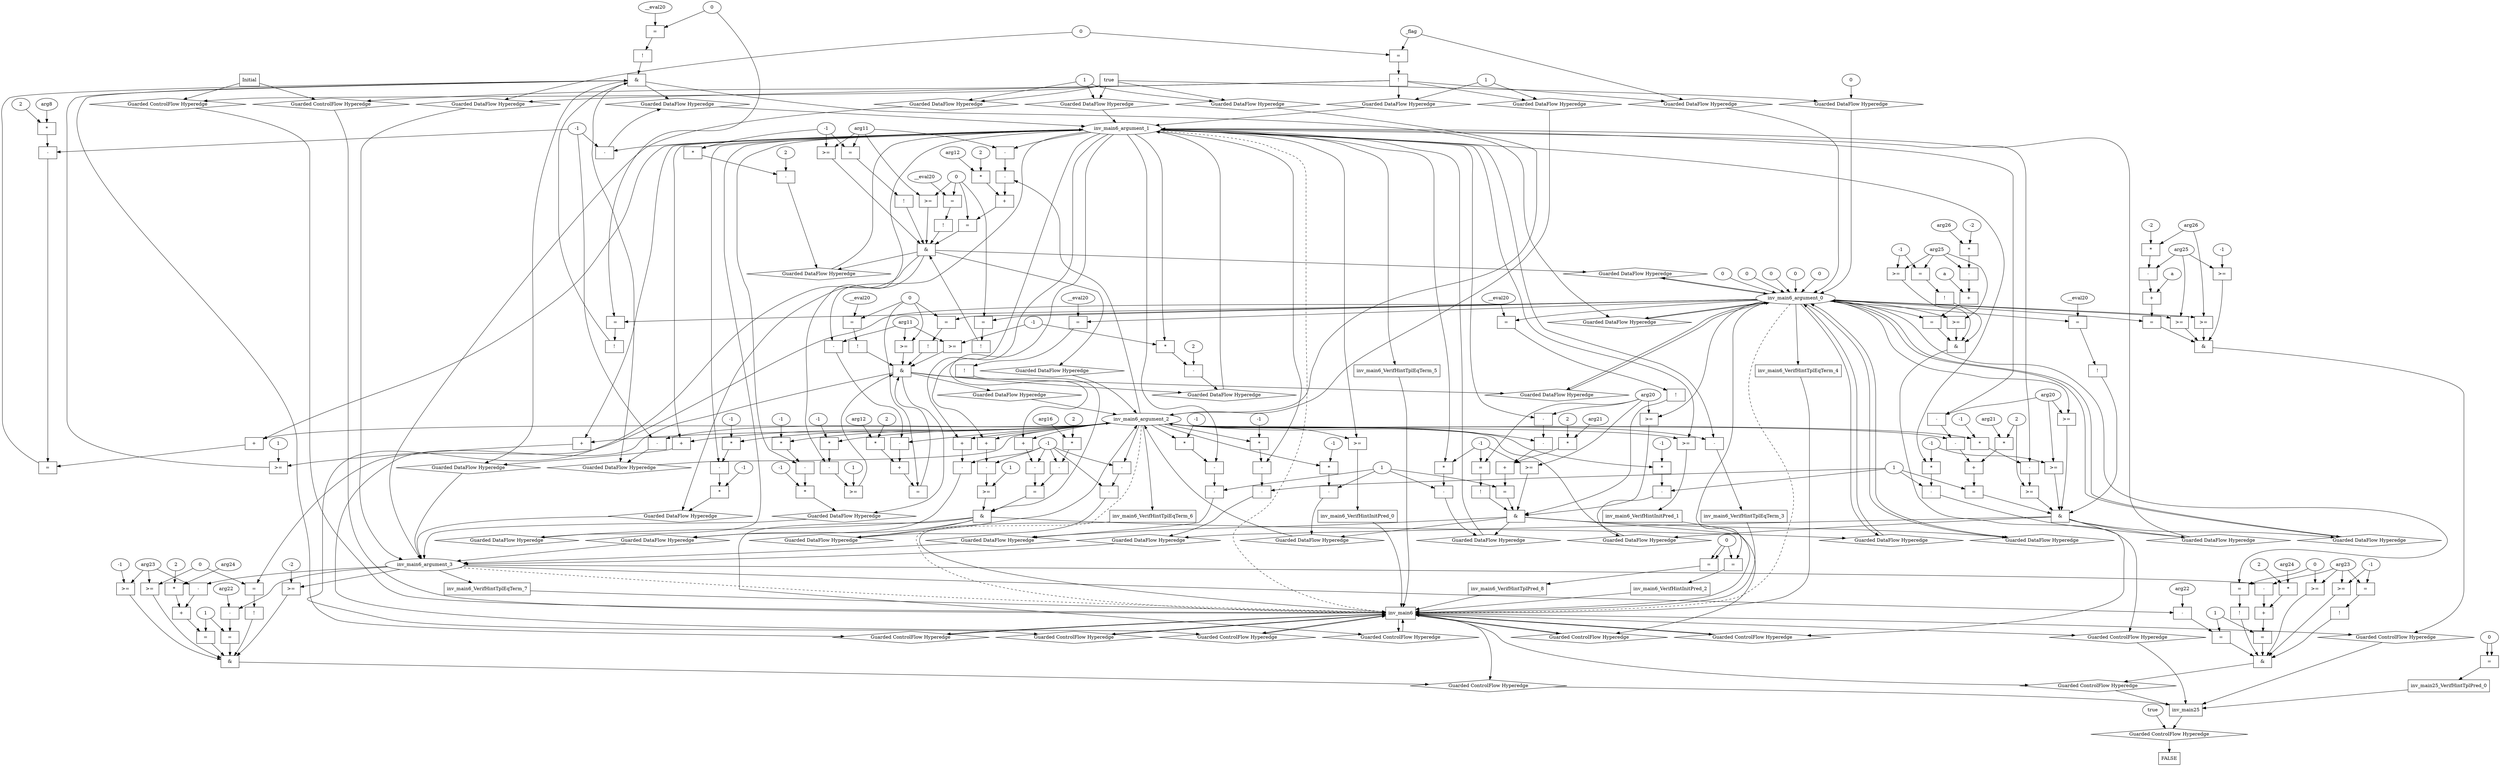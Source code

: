 digraph dag {
inv_main25 [label="inv_main25" shape="rect"];
inv_main6 [label="inv_main6" shape="rect"];
FALSE [label="FALSE" shape="rect"];
Initial [label="Initial" shape="rect"];
ControlFowHyperEdge_0 [label="Guarded ControlFlow Hyperedge" shape="diamond"];
Initial -> ControlFowHyperEdge_0[label=""]
ControlFowHyperEdge_0 -> inv_main6[label=""]
ControlFowHyperEdge_1 [label="Guarded ControlFlow Hyperedge" shape="diamond"];
Initial -> ControlFowHyperEdge_1[label=""]
ControlFowHyperEdge_1 -> inv_main6[label=""]
ControlFowHyperEdge_2 [label="Guarded ControlFlow Hyperedge" shape="diamond"];
inv_main6 -> ControlFowHyperEdge_2[label=""]
ControlFowHyperEdge_2 -> inv_main6[label=""]
ControlFowHyperEdge_3 [label="Guarded ControlFlow Hyperedge" shape="diamond"];
inv_main6 -> ControlFowHyperEdge_3[label=""]
ControlFowHyperEdge_3 -> inv_main6[label=""]
ControlFowHyperEdge_4 [label="Guarded ControlFlow Hyperedge" shape="diamond"];
inv_main6 -> ControlFowHyperEdge_4[label=""]
ControlFowHyperEdge_4 -> inv_main6[label=""]
ControlFowHyperEdge_5 [label="Guarded ControlFlow Hyperedge" shape="diamond"];
inv_main6 -> ControlFowHyperEdge_5[label=""]
ControlFowHyperEdge_5 -> inv_main6[label=""]
ControlFowHyperEdge_6 [label="Guarded ControlFlow Hyperedge" shape="diamond"];
inv_main6 -> ControlFowHyperEdge_6[label=""]
ControlFowHyperEdge_6 -> inv_main6[label=""]
ControlFowHyperEdge_7 [label="Guarded ControlFlow Hyperedge" shape="diamond"];
inv_main6 -> ControlFowHyperEdge_7[label=""]
ControlFowHyperEdge_7 -> inv_main6[label=""]
ControlFowHyperEdge_8 [label="Guarded ControlFlow Hyperedge" shape="diamond"];
inv_main6 -> ControlFowHyperEdge_8[label=""]
ControlFowHyperEdge_8 -> inv_main25[label=""]
ControlFowHyperEdge_9 [label="Guarded ControlFlow Hyperedge" shape="diamond"];
inv_main6 -> ControlFowHyperEdge_9[label=""]
ControlFowHyperEdge_9 -> inv_main25[label=""]
ControlFowHyperEdge_10 [label="Guarded ControlFlow Hyperedge" shape="diamond"];
inv_main6 -> ControlFowHyperEdge_10[label=""]
ControlFowHyperEdge_10 -> inv_main25[label=""]
ControlFowHyperEdge_11 [label="Guarded ControlFlow Hyperedge" shape="diamond"];
inv_main6 -> ControlFowHyperEdge_11[label=""]
ControlFowHyperEdge_11 -> inv_main25[label=""]
ControlFowHyperEdge_12 [label="Guarded ControlFlow Hyperedge" shape="diamond"];
inv_main25 -> ControlFowHyperEdge_12[label=""]
ControlFowHyperEdge_12 -> FALSE[label=""]
inv_main6_argument_0 [label="inv_main6_argument_0" shape="oval"];
inv_main6_argument_0 -> inv_main6[label="" style="dashed"]
inv_main6_argument_1 [label="inv_main6_argument_1" shape="oval"];
inv_main6_argument_1 -> inv_main6[label="" style="dashed"]
inv_main6_argument_2 [label="inv_main6_argument_2" shape="oval"];
inv_main6_argument_2 -> inv_main6[label="" style="dashed"]
inv_main6_argument_3 [label="inv_main6_argument_3" shape="oval"];
inv_main6_argument_3 -> inv_main6[label="" style="dashed"]

xxxinv_main6___Initial_0xxxguard_0_node_0 [label="!" shape="rect"];
xxxinv_main6___Initial_0xxxguard_0_node_1 [label="=" shape="rect"];
xxxinv_main6___Initial_0xxxguard_0_node_1->xxxinv_main6___Initial_0xxxguard_0_node_0
xxxinv_main6___Initial_0xxxdataFlow_0_node_0->xxxinv_main6___Initial_0xxxguard_0_node_1
xxxinv_main6___Initial_0xxxdataFlow3_node_0->xxxinv_main6___Initial_0xxxguard_0_node_1

xxxinv_main6___Initial_0xxxguard_0_node_0->ControlFowHyperEdge_0 [label=""];
xxxinv_main6___Initial_0xxxdataFlow_0_node_0 [label="_flag"];

xxxinv_main6___Initial_0xxxdataFlow_0_node_0->DataFowHyperEdge_0_inv_main6_argument_0 [label=""];
xxxinv_main6___Initial_0xxxdataFlow1_node_0 [label="1"];

xxxinv_main6___Initial_0xxxdataFlow1_node_0->DataFowHyperEdge_0_inv_main6_argument_1 [label=""];

xxxinv_main6___Initial_0xxxdataFlow1_node_0->DataFowHyperEdge_0_inv_main6_argument_2 [label=""];
xxxinv_main6___Initial_0xxxdataFlow3_node_0 [label="0"];

xxxinv_main6___Initial_0xxxdataFlow3_node_0->DataFowHyperEdge_0_inv_main6_argument_3 [label=""];
true_1 [label="true" shape="rect"];
true_1->ControlFowHyperEdge_1 [label=""];
xxxinv_main6___Initial_1xxxdataFlow_0_node_0 [label="0"];

xxxinv_main6___Initial_1xxxdataFlow_0_node_0->DataFowHyperEdge_1_inv_main6_argument_0 [label=""];
xxxinv_main6___Initial_1xxxdataFlow1_node_0 [label="1"];

xxxinv_main6___Initial_1xxxdataFlow1_node_0->DataFowHyperEdge_1_inv_main6_argument_1 [label=""];

xxxinv_main6___Initial_1xxxdataFlow1_node_0->DataFowHyperEdge_1_inv_main6_argument_2 [label=""];

xxxinv_main6___Initial_1xxxdataFlow1_node_0->DataFowHyperEdge_1_inv_main6_argument_3 [label=""];
xxxinv_main6___inv_main6_2xxx_and [label="&" shape="rect"];
xxxinv_main6___inv_main6_2xxxguard_0_node_0 [label=">=" shape="rect"];
xxxinv_main6___inv_main6_2xxxguard_0_node_1 [label="+" shape="rect"];
xxxinv_main6___inv_main6_2xxxguard_0_node_4 [label="1"];
xxxinv_main6___inv_main6_2xxxguard_0_node_1->xxxinv_main6___inv_main6_2xxxguard_0_node_0
xxxinv_main6___inv_main6_2xxxguard_0_node_4->xxxinv_main6___inv_main6_2xxxguard_0_node_0
inv_main6_argument_1->xxxinv_main6___inv_main6_2xxxguard_0_node_1
inv_main6_argument_2->xxxinv_main6___inv_main6_2xxxguard_0_node_1

xxxinv_main6___inv_main6_2xxxguard_0_node_0->xxxinv_main6___inv_main6_2xxx_and [label=""];
xxxinv_main6___inv_main6_2xxxguard1_node_0 [label="=" shape="rect"];
xxxinv_main6___inv_main6_2xxxguard1_node_1 [label="+" shape="rect"];
xxxinv_main6___inv_main6_2xxxguard1_node_4 [label="-" shape="rect"];
xxxinv_main6___inv_main6_2xxxguard1_node_5 [label="*" shape="rect"];
xxxinv_main6___inv_main6_2xxxguard1_node_6 [label="2"];
xxxinv_main6___inv_main6_2xxxguard1_node_7 [label="arg8"];
xxxinv_main6___inv_main6_2xxxguard1_node_1->xxxinv_main6___inv_main6_2xxxguard1_node_0
xxxinv_main6___inv_main6_2xxxguard1_node_4->xxxinv_main6___inv_main6_2xxxguard1_node_0
inv_main6_argument_1->xxxinv_main6___inv_main6_2xxxguard1_node_1
inv_main6_argument_2->xxxinv_main6___inv_main6_2xxxguard1_node_1
xxxinv_main6___inv_main6_2xxxguard1_node_5->xxxinv_main6___inv_main6_2xxxguard1_node_4
xxxinv_main6___inv_main6_2xxxdataFlow_0_node_2->xxxinv_main6___inv_main6_2xxxguard1_node_4
xxxinv_main6___inv_main6_2xxxguard1_node_6->xxxinv_main6___inv_main6_2xxxguard1_node_5
xxxinv_main6___inv_main6_2xxxguard1_node_7->xxxinv_main6___inv_main6_2xxxguard1_node_5

xxxinv_main6___inv_main6_2xxxguard1_node_0->xxxinv_main6___inv_main6_2xxx_and [label=""];
xxxinv_main6___inv_main6_2xxxguard2_node_0 [label="!" shape="rect"];
xxxinv_main6___inv_main6_2xxxguard2_node_1 [label="=" shape="rect"];
xxxinv_main6___inv_main6_2xxxguard2_node_3 [label="0"];
xxxinv_main6___inv_main6_2xxxguard2_node_1->xxxinv_main6___inv_main6_2xxxguard2_node_0
inv_main6_argument_0->xxxinv_main6___inv_main6_2xxxguard2_node_1
xxxinv_main6___inv_main6_2xxxguard2_node_3->xxxinv_main6___inv_main6_2xxxguard2_node_1

xxxinv_main6___inv_main6_2xxxguard2_node_0->xxxinv_main6___inv_main6_2xxx_and [label=""];
xxxinv_main6___inv_main6_2xxxguard3_node_0 [label="!" shape="rect"];
xxxinv_main6___inv_main6_2xxxguard3_node_1 [label="=" shape="rect"];
xxxinv_main6___inv_main6_2xxxguard3_node_2 [label="__eval20"];
xxxinv_main6___inv_main6_2xxxguard3_node_1->xxxinv_main6___inv_main6_2xxxguard3_node_0
xxxinv_main6___inv_main6_2xxxguard3_node_2->xxxinv_main6___inv_main6_2xxxguard3_node_1
xxxinv_main6___inv_main6_2xxxguard2_node_3->xxxinv_main6___inv_main6_2xxxguard3_node_1

xxxinv_main6___inv_main6_2xxxguard3_node_0->xxxinv_main6___inv_main6_2xxx_and [label=""];
xxxinv_main6___inv_main6_2xxx_and->ControlFowHyperEdge_2 [label=""];
xxxinv_main6___inv_main6_2xxxdataFlow_0_node_0 [label="-" shape="rect"];
xxxinv_main6___inv_main6_2xxxdataFlow_0_node_2 [label="-1"];
inv_main6_argument_1->xxxinv_main6___inv_main6_2xxxdataFlow_0_node_0
xxxinv_main6___inv_main6_2xxxdataFlow_0_node_2->xxxinv_main6___inv_main6_2xxxdataFlow_0_node_0

xxxinv_main6___inv_main6_2xxxdataFlow_0_node_0->DataFowHyperEdge_2_inv_main6_argument_1 [label=""];
xxxinv_main6___inv_main6_2xxxdataFlow1_node_0 [label="-" shape="rect"];
inv_main6_argument_2->xxxinv_main6___inv_main6_2xxxdataFlow1_node_0
xxxinv_main6___inv_main6_2xxxdataFlow_0_node_2->xxxinv_main6___inv_main6_2xxxdataFlow1_node_0

xxxinv_main6___inv_main6_2xxxdataFlow1_node_0->DataFowHyperEdge_2_inv_main6_argument_2 [label=""];
xxxinv_main6___inv_main6_2xxxdataFlow2_node_0 [label="+" shape="rect"];
inv_main6_argument_1->xxxinv_main6___inv_main6_2xxxdataFlow2_node_0
inv_main6_argument_2->xxxinv_main6___inv_main6_2xxxdataFlow2_node_0

xxxinv_main6___inv_main6_2xxxdataFlow2_node_0->DataFowHyperEdge_2_inv_main6_argument_3 [label=""];
xxxinv_main6___inv_main6_3xxx_and [label="&" shape="rect"];
xxxinv_main6___inv_main6_3xxxguard2_node_0 [label="!" shape="rect"];
xxxinv_main6___inv_main6_3xxxguard2_node_1 [label="=" shape="rect"];
xxxinv_main6___inv_main6_3xxxguard2_node_1->xxxinv_main6___inv_main6_3xxxguard2_node_0
xxxinv_main6___inv_main6_3xxxguard_0_node_2->xxxinv_main6___inv_main6_3xxxguard2_node_1
xxxinv_main6___inv_main6_3xxxdataFlow_0_node_3->xxxinv_main6___inv_main6_3xxxguard2_node_1

xxxinv_main6___inv_main6_3xxxguard2_node_0->xxxinv_main6___inv_main6_3xxx_and [label=""];
xxxinv_main6___inv_main6_3xxxguard4_node_0 [label="!" shape="rect"];
xxxinv_main6___inv_main6_3xxxguard4_node_1 [label="=" shape="rect"];
xxxinv_main6___inv_main6_3xxxguard4_node_2 [label="__eval20"];
xxxinv_main6___inv_main6_3xxxguard4_node_1->xxxinv_main6___inv_main6_3xxxguard4_node_0
xxxinv_main6___inv_main6_3xxxguard4_node_2->xxxinv_main6___inv_main6_3xxxguard4_node_1
xxxinv_main6___inv_main6_3xxxguard_0_node_1->xxxinv_main6___inv_main6_3xxxguard4_node_1

xxxinv_main6___inv_main6_3xxxguard4_node_0->xxxinv_main6___inv_main6_3xxx_and [label=""];
xxxinv_main6___inv_main6_3xxxguard3_node_0 [label="=" shape="rect"];
xxxinv_main6___inv_main6_3xxxguard3_node_1 [label="+" shape="rect"];
xxxinv_main6___inv_main6_3xxxguard3_node_2 [label="*" shape="rect"];
xxxinv_main6___inv_main6_3xxxguard3_node_3 [label="2"];
xxxinv_main6___inv_main6_3xxxguard3_node_4 [label="arg12"];
xxxinv_main6___inv_main6_3xxxguard3_node_5 [label="-" shape="rect"];
xxxinv_main6___inv_main6_3xxxguard3_node_6 [label="-" shape="rect"];
xxxinv_main6___inv_main6_3xxxguard3_node_1->xxxinv_main6___inv_main6_3xxxguard3_node_0
xxxinv_main6___inv_main6_3xxxguard_0_node_1->xxxinv_main6___inv_main6_3xxxguard3_node_0
xxxinv_main6___inv_main6_3xxxguard3_node_2->xxxinv_main6___inv_main6_3xxxguard3_node_1
xxxinv_main6___inv_main6_3xxxguard3_node_5->xxxinv_main6___inv_main6_3xxxguard3_node_1
xxxinv_main6___inv_main6_3xxxguard3_node_3->xxxinv_main6___inv_main6_3xxxguard3_node_2
xxxinv_main6___inv_main6_3xxxguard3_node_4->xxxinv_main6___inv_main6_3xxxguard3_node_2
xxxinv_main6___inv_main6_3xxxguard3_node_6->xxxinv_main6___inv_main6_3xxxguard3_node_5
inv_main6_argument_2->xxxinv_main6___inv_main6_3xxxguard3_node_5
xxxinv_main6___inv_main6_3xxxguard_0_node_2->xxxinv_main6___inv_main6_3xxxguard3_node_6
inv_main6_argument_1->xxxinv_main6___inv_main6_3xxxguard3_node_6

xxxinv_main6___inv_main6_3xxxguard3_node_0->xxxinv_main6___inv_main6_3xxx_and [label=""];
xxxinv_main6___inv_main6_3xxxguard5_node_0 [label="!" shape="rect"];
xxxinv_main6___inv_main6_3xxxguard5_node_1 [label="=" shape="rect"];
xxxinv_main6___inv_main6_3xxxguard5_node_1->xxxinv_main6___inv_main6_3xxxguard5_node_0
inv_main6_argument_0->xxxinv_main6___inv_main6_3xxxguard5_node_1
xxxinv_main6___inv_main6_3xxxguard_0_node_1->xxxinv_main6___inv_main6_3xxxguard5_node_1

xxxinv_main6___inv_main6_3xxxguard5_node_0->xxxinv_main6___inv_main6_3xxx_and [label=""];
xxxinv_main6___inv_main6_3xxxguard1_node_0 [label=">=" shape="rect"];
xxxinv_main6___inv_main6_3xxxdataFlow_0_node_3 [label="-1"];
xxxinv_main6___inv_main6_3xxxguard_0_node_2->xxxinv_main6___inv_main6_3xxxguard1_node_0
xxxinv_main6___inv_main6_3xxxdataFlow_0_node_3->xxxinv_main6___inv_main6_3xxxguard1_node_0

xxxinv_main6___inv_main6_3xxxguard1_node_0->xxxinv_main6___inv_main6_3xxx_and [label=""];
xxxinv_main6___inv_main6_3xxxguard_0_node_0 [label=">=" shape="rect"];
xxxinv_main6___inv_main6_3xxxguard_0_node_1 [label="0"];
xxxinv_main6___inv_main6_3xxxguard_0_node_2 [label="arg11"];
xxxinv_main6___inv_main6_3xxxguard_0_node_1->xxxinv_main6___inv_main6_3xxxguard_0_node_0
xxxinv_main6___inv_main6_3xxxguard_0_node_2->xxxinv_main6___inv_main6_3xxxguard_0_node_0

xxxinv_main6___inv_main6_3xxxguard_0_node_0->xxxinv_main6___inv_main6_3xxx_and [label=""];
xxxinv_main6___inv_main6_3xxx_and->ControlFowHyperEdge_3 [label=""];
xxxinv_main6___inv_main6_3xxxdataFlow_0_node_0 [label="-" shape="rect"];
xxxinv_main6___inv_main6_3xxxdataFlow_0_node_1 [label="2"];
xxxinv_main6___inv_main6_3xxxdataFlow_0_node_2 [label="*" shape="rect"];
xxxinv_main6___inv_main6_3xxxdataFlow_0_node_3 [label="-1"];
xxxinv_main6___inv_main6_3xxxdataFlow_0_node_1->xxxinv_main6___inv_main6_3xxxdataFlow_0_node_0
xxxinv_main6___inv_main6_3xxxdataFlow_0_node_2->xxxinv_main6___inv_main6_3xxxdataFlow_0_node_0
inv_main6_argument_1->xxxinv_main6___inv_main6_3xxxdataFlow_0_node_2
xxxinv_main6___inv_main6_3xxxdataFlow_0_node_3->xxxinv_main6___inv_main6_3xxxdataFlow_0_node_2

xxxinv_main6___inv_main6_3xxxdataFlow_0_node_0->DataFowHyperEdge_3_inv_main6_argument_1 [label=""];
xxxinv_main6___inv_main6_3xxxdataFlow1_node_0 [label="*" shape="rect"];
xxxinv_main6___inv_main6_3xxxdataFlow1_node_1 [label="-1"];
xxxinv_main6___inv_main6_3xxxdataFlow1_node_2 [label="-" shape="rect"];
xxxinv_main6___inv_main6_3xxxdataFlow1_node_3 [label="*" shape="rect"];
xxxinv_main6___inv_main6_3xxxdataFlow1_node_4 [label="-1"];
xxxinv_main6___inv_main6_3xxxdataFlow1_node_1->xxxinv_main6___inv_main6_3xxxdataFlow1_node_0
xxxinv_main6___inv_main6_3xxxdataFlow1_node_2->xxxinv_main6___inv_main6_3xxxdataFlow1_node_0
xxxinv_main6___inv_main6_3xxxdataFlow1_node_3->xxxinv_main6___inv_main6_3xxxdataFlow1_node_2
inv_main6_argument_1->xxxinv_main6___inv_main6_3xxxdataFlow1_node_2
xxxinv_main6___inv_main6_3xxxdataFlow1_node_4->xxxinv_main6___inv_main6_3xxxdataFlow1_node_3
inv_main6_argument_2->xxxinv_main6___inv_main6_3xxxdataFlow1_node_3

xxxinv_main6___inv_main6_3xxxdataFlow1_node_0->DataFowHyperEdge_3_inv_main6_argument_3 [label=""];
xxxinv_main6___inv_main6_4xxx_and [label="&" shape="rect"];
xxxinv_main6___inv_main6_4xxxguard5_node_0 [label="!" shape="rect"];
xxxinv_main6___inv_main6_4xxxguard5_node_1 [label="=" shape="rect"];
xxxinv_main6___inv_main6_4xxxguard5_node_1->xxxinv_main6___inv_main6_4xxxguard5_node_0
inv_main6_argument_0->xxxinv_main6___inv_main6_4xxxguard5_node_1
xxxinv_main6___inv_main6_4xxxguard_0_node_1->xxxinv_main6___inv_main6_4xxxguard5_node_1

xxxinv_main6___inv_main6_4xxxguard5_node_0->xxxinv_main6___inv_main6_4xxx_and [label=""];
xxxinv_main6___inv_main6_4xxxguard_0_node_0 [label=">=" shape="rect"];
xxxinv_main6___inv_main6_4xxxguard_0_node_1 [label="0"];
xxxinv_main6___inv_main6_4xxxguard_0_node_2 [label="arg11"];
xxxinv_main6___inv_main6_4xxxguard_0_node_1->xxxinv_main6___inv_main6_4xxxguard_0_node_0
xxxinv_main6___inv_main6_4xxxguard_0_node_2->xxxinv_main6___inv_main6_4xxxguard_0_node_0

xxxinv_main6___inv_main6_4xxxguard_0_node_0->xxxinv_main6___inv_main6_4xxx_and [label=""];
xxxinv_main6___inv_main6_4xxxguard2_node_0 [label=">=" shape="rect"];
xxxinv_main6___inv_main6_4xxxguard2_node_1 [label="-" shape="rect"];
xxxinv_main6___inv_main6_4xxxguard2_node_2 [label="*" shape="rect"];
xxxinv_main6___inv_main6_4xxxguard2_node_3 [label="-1"];
xxxinv_main6___inv_main6_4xxxguard2_node_6 [label="1"];
xxxinv_main6___inv_main6_4xxxguard2_node_1->xxxinv_main6___inv_main6_4xxxguard2_node_0
xxxinv_main6___inv_main6_4xxxguard2_node_6->xxxinv_main6___inv_main6_4xxxguard2_node_0
xxxinv_main6___inv_main6_4xxxguard2_node_2->xxxinv_main6___inv_main6_4xxxguard2_node_1
inv_main6_argument_1->xxxinv_main6___inv_main6_4xxxguard2_node_1
xxxinv_main6___inv_main6_4xxxguard2_node_3->xxxinv_main6___inv_main6_4xxxguard2_node_2
inv_main6_argument_2->xxxinv_main6___inv_main6_4xxxguard2_node_2

xxxinv_main6___inv_main6_4xxxguard2_node_0->xxxinv_main6___inv_main6_4xxx_and [label=""];
xxxinv_main6___inv_main6_4xxxguard3_node_0 [label="=" shape="rect"];
xxxinv_main6___inv_main6_4xxxguard3_node_1 [label="+" shape="rect"];
xxxinv_main6___inv_main6_4xxxguard3_node_2 [label="*" shape="rect"];
xxxinv_main6___inv_main6_4xxxguard3_node_3 [label="2"];
xxxinv_main6___inv_main6_4xxxguard3_node_4 [label="arg12"];
xxxinv_main6___inv_main6_4xxxguard3_node_5 [label="-" shape="rect"];
xxxinv_main6___inv_main6_4xxxguard3_node_6 [label="-" shape="rect"];
xxxinv_main6___inv_main6_4xxxguard3_node_1->xxxinv_main6___inv_main6_4xxxguard3_node_0
xxxinv_main6___inv_main6_4xxxguard_0_node_1->xxxinv_main6___inv_main6_4xxxguard3_node_0
xxxinv_main6___inv_main6_4xxxguard3_node_2->xxxinv_main6___inv_main6_4xxxguard3_node_1
xxxinv_main6___inv_main6_4xxxguard3_node_5->xxxinv_main6___inv_main6_4xxxguard3_node_1
xxxinv_main6___inv_main6_4xxxguard3_node_3->xxxinv_main6___inv_main6_4xxxguard3_node_2
xxxinv_main6___inv_main6_4xxxguard3_node_4->xxxinv_main6___inv_main6_4xxxguard3_node_2
xxxinv_main6___inv_main6_4xxxguard3_node_6->xxxinv_main6___inv_main6_4xxxguard3_node_5
inv_main6_argument_2->xxxinv_main6___inv_main6_4xxxguard3_node_5
xxxinv_main6___inv_main6_4xxxguard_0_node_2->xxxinv_main6___inv_main6_4xxxguard3_node_6
inv_main6_argument_1->xxxinv_main6___inv_main6_4xxxguard3_node_6

xxxinv_main6___inv_main6_4xxxguard3_node_0->xxxinv_main6___inv_main6_4xxx_and [label=""];
xxxinv_main6___inv_main6_4xxxguard1_node_0 [label=">=" shape="rect"];
xxxinv_main6___inv_main6_4xxxdataFlow_0_node_3 [label="-1"];
xxxinv_main6___inv_main6_4xxxguard_0_node_2->xxxinv_main6___inv_main6_4xxxguard1_node_0
xxxinv_main6___inv_main6_4xxxdataFlow_0_node_3->xxxinv_main6___inv_main6_4xxxguard1_node_0

xxxinv_main6___inv_main6_4xxxguard1_node_0->xxxinv_main6___inv_main6_4xxx_and [label=""];
xxxinv_main6___inv_main6_4xxxguard4_node_0 [label="!" shape="rect"];
xxxinv_main6___inv_main6_4xxxguard4_node_1 [label="=" shape="rect"];
xxxinv_main6___inv_main6_4xxxguard4_node_2 [label="__eval20"];
xxxinv_main6___inv_main6_4xxxguard4_node_1->xxxinv_main6___inv_main6_4xxxguard4_node_0
xxxinv_main6___inv_main6_4xxxguard4_node_2->xxxinv_main6___inv_main6_4xxxguard4_node_1
xxxinv_main6___inv_main6_4xxxguard_0_node_1->xxxinv_main6___inv_main6_4xxxguard4_node_1

xxxinv_main6___inv_main6_4xxxguard4_node_0->xxxinv_main6___inv_main6_4xxx_and [label=""];
xxxinv_main6___inv_main6_4xxx_and->ControlFowHyperEdge_4 [label=""];
xxxinv_main6___inv_main6_4xxxdataFlow_0_node_0 [label="-" shape="rect"];
xxxinv_main6___inv_main6_4xxxdataFlow_0_node_1 [label="2"];
xxxinv_main6___inv_main6_4xxxdataFlow_0_node_2 [label="*" shape="rect"];
xxxinv_main6___inv_main6_4xxxdataFlow_0_node_3 [label="-1"];
xxxinv_main6___inv_main6_4xxxdataFlow_0_node_1->xxxinv_main6___inv_main6_4xxxdataFlow_0_node_0
xxxinv_main6___inv_main6_4xxxdataFlow_0_node_2->xxxinv_main6___inv_main6_4xxxdataFlow_0_node_0
inv_main6_argument_1->xxxinv_main6___inv_main6_4xxxdataFlow_0_node_2
xxxinv_main6___inv_main6_4xxxdataFlow_0_node_3->xxxinv_main6___inv_main6_4xxxdataFlow_0_node_2

xxxinv_main6___inv_main6_4xxxdataFlow_0_node_0->DataFowHyperEdge_4_inv_main6_argument_1 [label=""];
xxxinv_main6___inv_main6_4xxxdataFlow1_node_0 [label="*" shape="rect"];
xxxinv_main6___inv_main6_4xxxdataFlow1_node_1 [label="-1"];
xxxinv_main6___inv_main6_4xxxdataFlow1_node_2 [label="-" shape="rect"];
xxxinv_main6___inv_main6_4xxxdataFlow1_node_3 [label="*" shape="rect"];
xxxinv_main6___inv_main6_4xxxdataFlow1_node_4 [label="-1"];
xxxinv_main6___inv_main6_4xxxdataFlow1_node_1->xxxinv_main6___inv_main6_4xxxdataFlow1_node_0
xxxinv_main6___inv_main6_4xxxdataFlow1_node_2->xxxinv_main6___inv_main6_4xxxdataFlow1_node_0
xxxinv_main6___inv_main6_4xxxdataFlow1_node_3->xxxinv_main6___inv_main6_4xxxdataFlow1_node_2
inv_main6_argument_1->xxxinv_main6___inv_main6_4xxxdataFlow1_node_2
xxxinv_main6___inv_main6_4xxxdataFlow1_node_4->xxxinv_main6___inv_main6_4xxxdataFlow1_node_3
inv_main6_argument_2->xxxinv_main6___inv_main6_4xxxdataFlow1_node_3

xxxinv_main6___inv_main6_4xxxdataFlow1_node_0->DataFowHyperEdge_4_inv_main6_argument_3 [label=""];
xxxinv_main6___inv_main6_5xxx_and [label="&" shape="rect"];
xxxinv_main6___inv_main6_5xxxguard_0_node_0 [label=">=" shape="rect"];
xxxinv_main6___inv_main6_5xxxguard_0_node_1 [label="-" shape="rect"];
xxxinv_main6___inv_main6_5xxxguard_0_node_2 [label="+" shape="rect"];
xxxinv_main6___inv_main6_5xxxguard_0_node_6 [label="1"];
xxxinv_main6___inv_main6_5xxxguard_0_node_1->xxxinv_main6___inv_main6_5xxxguard_0_node_0
xxxinv_main6___inv_main6_5xxxguard_0_node_6->xxxinv_main6___inv_main6_5xxxguard_0_node_0
xxxinv_main6___inv_main6_5xxxguard_0_node_2->xxxinv_main6___inv_main6_5xxxguard_0_node_1
xxxinv_main6___inv_main6_5xxxdataFlow1_node_3->xxxinv_main6___inv_main6_5xxxguard_0_node_1
inv_main6_argument_1->xxxinv_main6___inv_main6_5xxxguard_0_node_2
inv_main6_argument_2->xxxinv_main6___inv_main6_5xxxguard_0_node_2

xxxinv_main6___inv_main6_5xxxguard_0_node_0->xxxinv_main6___inv_main6_5xxx_and [label=""];
xxxinv_main6___inv_main6_5xxxguard1_node_0 [label="=" shape="rect"];
xxxinv_main6___inv_main6_5xxxguard1_node_1 [label="-" shape="rect"];
xxxinv_main6___inv_main6_5xxxguard1_node_2 [label="+" shape="rect"];
xxxinv_main6___inv_main6_5xxxguard1_node_6 [label="-" shape="rect"];
xxxinv_main6___inv_main6_5xxxguard1_node_7 [label="*" shape="rect"];
xxxinv_main6___inv_main6_5xxxguard1_node_8 [label="2"];
xxxinv_main6___inv_main6_5xxxguard1_node_9 [label="arg16"];
xxxinv_main6___inv_main6_5xxxguard1_node_1->xxxinv_main6___inv_main6_5xxxguard1_node_0
xxxinv_main6___inv_main6_5xxxguard1_node_6->xxxinv_main6___inv_main6_5xxxguard1_node_0
xxxinv_main6___inv_main6_5xxxguard1_node_2->xxxinv_main6___inv_main6_5xxxguard1_node_1
xxxinv_main6___inv_main6_5xxxdataFlow1_node_3->xxxinv_main6___inv_main6_5xxxguard1_node_1
inv_main6_argument_1->xxxinv_main6___inv_main6_5xxxguard1_node_2
inv_main6_argument_2->xxxinv_main6___inv_main6_5xxxguard1_node_2
xxxinv_main6___inv_main6_5xxxguard1_node_7->xxxinv_main6___inv_main6_5xxxguard1_node_6
xxxinv_main6___inv_main6_5xxxdataFlow1_node_3->xxxinv_main6___inv_main6_5xxxguard1_node_6
xxxinv_main6___inv_main6_5xxxguard1_node_8->xxxinv_main6___inv_main6_5xxxguard1_node_7
xxxinv_main6___inv_main6_5xxxguard1_node_9->xxxinv_main6___inv_main6_5xxxguard1_node_7

xxxinv_main6___inv_main6_5xxxguard1_node_0->xxxinv_main6___inv_main6_5xxx_and [label=""];
xxxinv_main6___inv_main6_5xxxguard2_node_0 [label="!" shape="rect"];
xxxinv_main6___inv_main6_5xxxguard2_node_1 [label="=" shape="rect"];
xxxinv_main6___inv_main6_5xxxguard2_node_2 [label="__eval20"];
xxxinv_main6___inv_main6_5xxxguard2_node_1->xxxinv_main6___inv_main6_5xxxguard2_node_0
xxxinv_main6___inv_main6_5xxxguard2_node_2->xxxinv_main6___inv_main6_5xxxguard2_node_1
inv_main6_argument_0->xxxinv_main6___inv_main6_5xxxguard2_node_1

xxxinv_main6___inv_main6_5xxxguard2_node_0->xxxinv_main6___inv_main6_5xxx_and [label=""];
xxxinv_main6___inv_main6_5xxx_and->ControlFowHyperEdge_5 [label=""];

inv_main6_argument_0->DataFowHyperEdge_5_inv_main6_argument_0 [label=""];
xxxinv_main6___inv_main6_5xxxdataFlow1_node_0 [label="-" shape="rect"];
xxxinv_main6___inv_main6_5xxxdataFlow1_node_1 [label="-" shape="rect"];
xxxinv_main6___inv_main6_5xxxdataFlow1_node_3 [label="-1"];
xxxinv_main6___inv_main6_5xxxdataFlow1_node_1->xxxinv_main6___inv_main6_5xxxdataFlow1_node_0
xxxinv_main6___inv_main6_5xxxdataFlow1_node_3->xxxinv_main6___inv_main6_5xxxdataFlow1_node_0
inv_main6_argument_2->xxxinv_main6___inv_main6_5xxxdataFlow1_node_1
xxxinv_main6___inv_main6_5xxxdataFlow1_node_3->xxxinv_main6___inv_main6_5xxxdataFlow1_node_1

xxxinv_main6___inv_main6_5xxxdataFlow1_node_0->DataFowHyperEdge_5_inv_main6_argument_2 [label=""];
xxxinv_main6___inv_main6_5xxxdataFlow2_node_0 [label="-" shape="rect"];
xxxinv_main6___inv_main6_5xxxdataFlow2_node_1 [label="+" shape="rect"];
xxxinv_main6___inv_main6_5xxxdataFlow2_node_1->xxxinv_main6___inv_main6_5xxxdataFlow2_node_0
xxxinv_main6___inv_main6_5xxxdataFlow1_node_3->xxxinv_main6___inv_main6_5xxxdataFlow2_node_0
inv_main6_argument_1->xxxinv_main6___inv_main6_5xxxdataFlow2_node_1
inv_main6_argument_2->xxxinv_main6___inv_main6_5xxxdataFlow2_node_1

xxxinv_main6___inv_main6_5xxxdataFlow2_node_0->DataFowHyperEdge_5_inv_main6_argument_3 [label=""];
xxxinv_main6___inv_main6_6xxx_and [label="&" shape="rect"];
xxxinv_main6___inv_main6_6xxxguard4_node_0 [label="!" shape="rect"];
xxxinv_main6___inv_main6_6xxxguard4_node_1 [label="=" shape="rect"];
xxxinv_main6___inv_main6_6xxxguard4_node_1->xxxinv_main6___inv_main6_6xxxguard4_node_0
xxxinv_main6___inv_main6_6xxxguard_0_node_1->xxxinv_main6___inv_main6_6xxxguard4_node_1
xxxinv_main6___inv_main6_6xxxdataFlow1_node_3->xxxinv_main6___inv_main6_6xxxguard4_node_1

xxxinv_main6___inv_main6_6xxxguard4_node_0->xxxinv_main6___inv_main6_6xxx_and [label=""];
xxxinv_main6___inv_main6_6xxxguard3_node_0 [label="!" shape="rect"];
xxxinv_main6___inv_main6_6xxxguard3_node_1 [label="=" shape="rect"];
xxxinv_main6___inv_main6_6xxxguard3_node_2 [label="__eval20"];
xxxinv_main6___inv_main6_6xxxguard3_node_1->xxxinv_main6___inv_main6_6xxxguard3_node_0
xxxinv_main6___inv_main6_6xxxguard3_node_2->xxxinv_main6___inv_main6_6xxxguard3_node_1
inv_main6_argument_0->xxxinv_main6___inv_main6_6xxxguard3_node_1

xxxinv_main6___inv_main6_6xxxguard3_node_0->xxxinv_main6___inv_main6_6xxx_and [label=""];
xxxinv_main6___inv_main6_6xxxguard1_node_0 [label=">=" shape="rect"];
inv_main6_argument_0->xxxinv_main6___inv_main6_6xxxguard1_node_0
xxxinv_main6___inv_main6_6xxxguard_0_node_1->xxxinv_main6___inv_main6_6xxxguard1_node_0

xxxinv_main6___inv_main6_6xxxguard1_node_0->xxxinv_main6___inv_main6_6xxx_and [label=""];
xxxinv_main6___inv_main6_6xxxguard_0_node_0 [label=">=" shape="rect"];
xxxinv_main6___inv_main6_6xxxguard_0_node_1 [label="arg20"];
xxxinv_main6___inv_main6_6xxxdataFlow1_node_3 [label="-1"];
xxxinv_main6___inv_main6_6xxxguard_0_node_1->xxxinv_main6___inv_main6_6xxxguard_0_node_0
xxxinv_main6___inv_main6_6xxxdataFlow1_node_3->xxxinv_main6___inv_main6_6xxxguard_0_node_0

xxxinv_main6___inv_main6_6xxxguard_0_node_0->xxxinv_main6___inv_main6_6xxx_and [label=""];
xxxinv_main6___inv_main6_6xxxguard2_node_0 [label="=" shape="rect"];
xxxinv_main6___inv_main6_6xxxguard2_node_1 [label="+" shape="rect"];
xxxinv_main6___inv_main6_6xxxguard2_node_2 [label="*" shape="rect"];
xxxinv_main6___inv_main6_6xxxguard2_node_3 [label="2"];
xxxinv_main6___inv_main6_6xxxguard2_node_4 [label="arg21"];
xxxinv_main6___inv_main6_6xxxguard2_node_5 [label="-" shape="rect"];
xxxinv_main6___inv_main6_6xxxguard2_node_6 [label="-" shape="rect"];
xxxinv_main6___inv_main6_6xxxguard2_node_1->xxxinv_main6___inv_main6_6xxxguard2_node_0
xxxinv_main6___inv_main6_6xxxdataFlow1_node_1->xxxinv_main6___inv_main6_6xxxguard2_node_0
xxxinv_main6___inv_main6_6xxxguard2_node_2->xxxinv_main6___inv_main6_6xxxguard2_node_1
xxxinv_main6___inv_main6_6xxxguard2_node_5->xxxinv_main6___inv_main6_6xxxguard2_node_1
xxxinv_main6___inv_main6_6xxxguard2_node_3->xxxinv_main6___inv_main6_6xxxguard2_node_2
xxxinv_main6___inv_main6_6xxxguard2_node_4->xxxinv_main6___inv_main6_6xxxguard2_node_2
xxxinv_main6___inv_main6_6xxxguard2_node_6->xxxinv_main6___inv_main6_6xxxguard2_node_5
inv_main6_argument_2->xxxinv_main6___inv_main6_6xxxguard2_node_5
xxxinv_main6___inv_main6_6xxxguard_0_node_1->xxxinv_main6___inv_main6_6xxxguard2_node_6
inv_main6_argument_1->xxxinv_main6___inv_main6_6xxxguard2_node_6

xxxinv_main6___inv_main6_6xxxguard2_node_0->xxxinv_main6___inv_main6_6xxx_and [label=""];
xxxinv_main6___inv_main6_6xxx_and->ControlFowHyperEdge_6 [label=""];

inv_main6_argument_0->DataFowHyperEdge_6_inv_main6_argument_0 [label=""];
xxxinv_main6___inv_main6_6xxxdataFlow1_node_0 [label="-" shape="rect"];
xxxinv_main6___inv_main6_6xxxdataFlow1_node_1 [label="1"];
xxxinv_main6___inv_main6_6xxxdataFlow1_node_2 [label="*" shape="rect"];
xxxinv_main6___inv_main6_6xxxdataFlow1_node_3 [label="-1"];
xxxinv_main6___inv_main6_6xxxdataFlow1_node_1->xxxinv_main6___inv_main6_6xxxdataFlow1_node_0
xxxinv_main6___inv_main6_6xxxdataFlow1_node_2->xxxinv_main6___inv_main6_6xxxdataFlow1_node_0
inv_main6_argument_1->xxxinv_main6___inv_main6_6xxxdataFlow1_node_2
xxxinv_main6___inv_main6_6xxxdataFlow1_node_3->xxxinv_main6___inv_main6_6xxxdataFlow1_node_2

xxxinv_main6___inv_main6_6xxxdataFlow1_node_0->DataFowHyperEdge_6_inv_main6_argument_1 [label=""];
xxxinv_main6___inv_main6_6xxxdataFlow2_node_0 [label="-" shape="rect"];
xxxinv_main6___inv_main6_6xxxdataFlow2_node_2 [label="*" shape="rect"];
xxxinv_main6___inv_main6_6xxxdataFlow2_node_3 [label="-1"];
xxxinv_main6___inv_main6_6xxxdataFlow1_node_1->xxxinv_main6___inv_main6_6xxxdataFlow2_node_0
xxxinv_main6___inv_main6_6xxxdataFlow2_node_2->xxxinv_main6___inv_main6_6xxxdataFlow2_node_0
inv_main6_argument_2->xxxinv_main6___inv_main6_6xxxdataFlow2_node_2
xxxinv_main6___inv_main6_6xxxdataFlow2_node_3->xxxinv_main6___inv_main6_6xxxdataFlow2_node_2

xxxinv_main6___inv_main6_6xxxdataFlow2_node_0->DataFowHyperEdge_6_inv_main6_argument_2 [label=""];
xxxinv_main6___inv_main6_6xxxdataFlow3_node_0 [label="-" shape="rect"];
xxxinv_main6___inv_main6_6xxxdataFlow3_node_2 [label="-" shape="rect"];
xxxinv_main6___inv_main6_6xxxdataFlow3_node_3 [label="*" shape="rect"];
xxxinv_main6___inv_main6_6xxxdataFlow3_node_4 [label="-1"];
xxxinv_main6___inv_main6_6xxxdataFlow1_node_1->xxxinv_main6___inv_main6_6xxxdataFlow3_node_0
xxxinv_main6___inv_main6_6xxxdataFlow3_node_2->xxxinv_main6___inv_main6_6xxxdataFlow3_node_0
xxxinv_main6___inv_main6_6xxxdataFlow3_node_3->xxxinv_main6___inv_main6_6xxxdataFlow3_node_2
inv_main6_argument_1->xxxinv_main6___inv_main6_6xxxdataFlow3_node_2
xxxinv_main6___inv_main6_6xxxdataFlow3_node_4->xxxinv_main6___inv_main6_6xxxdataFlow3_node_3
inv_main6_argument_2->xxxinv_main6___inv_main6_6xxxdataFlow3_node_3

xxxinv_main6___inv_main6_6xxxdataFlow3_node_0->DataFowHyperEdge_6_inv_main6_argument_3 [label=""];
xxxinv_main6___inv_main6_7xxx_and [label="&" shape="rect"];
xxxinv_main6___inv_main6_7xxxguard3_node_0 [label="!" shape="rect"];
xxxinv_main6___inv_main6_7xxxguard3_node_1 [label="=" shape="rect"];
xxxinv_main6___inv_main6_7xxxguard3_node_2 [label="__eval20"];
xxxinv_main6___inv_main6_7xxxguard3_node_1->xxxinv_main6___inv_main6_7xxxguard3_node_0
xxxinv_main6___inv_main6_7xxxguard3_node_2->xxxinv_main6___inv_main6_7xxxguard3_node_1
inv_main6_argument_0->xxxinv_main6___inv_main6_7xxxguard3_node_1

xxxinv_main6___inv_main6_7xxxguard3_node_0->xxxinv_main6___inv_main6_7xxx_and [label=""];
xxxinv_main6___inv_main6_7xxxguard1_node_0 [label=">=" shape="rect"];
inv_main6_argument_0->xxxinv_main6___inv_main6_7xxxguard1_node_0
xxxinv_main6___inv_main6_7xxxguard_0_node_1->xxxinv_main6___inv_main6_7xxxguard1_node_0

xxxinv_main6___inv_main6_7xxxguard1_node_0->xxxinv_main6___inv_main6_7xxx_and [label=""];
xxxinv_main6___inv_main6_7xxxguard2_node_0 [label="=" shape="rect"];
xxxinv_main6___inv_main6_7xxxguard2_node_1 [label="+" shape="rect"];
xxxinv_main6___inv_main6_7xxxguard2_node_2 [label="*" shape="rect"];
xxxinv_main6___inv_main6_7xxxguard2_node_3 [label="2"];
xxxinv_main6___inv_main6_7xxxguard2_node_4 [label="arg21"];
xxxinv_main6___inv_main6_7xxxguard2_node_5 [label="-" shape="rect"];
xxxinv_main6___inv_main6_7xxxguard2_node_6 [label="-" shape="rect"];
xxxinv_main6___inv_main6_7xxxguard2_node_1->xxxinv_main6___inv_main6_7xxxguard2_node_0
xxxinv_main6___inv_main6_7xxxdataFlow1_node_1->xxxinv_main6___inv_main6_7xxxguard2_node_0
xxxinv_main6___inv_main6_7xxxguard2_node_2->xxxinv_main6___inv_main6_7xxxguard2_node_1
xxxinv_main6___inv_main6_7xxxguard2_node_5->xxxinv_main6___inv_main6_7xxxguard2_node_1
xxxinv_main6___inv_main6_7xxxguard2_node_3->xxxinv_main6___inv_main6_7xxxguard2_node_2
xxxinv_main6___inv_main6_7xxxguard2_node_4->xxxinv_main6___inv_main6_7xxxguard2_node_2
xxxinv_main6___inv_main6_7xxxguard2_node_6->xxxinv_main6___inv_main6_7xxxguard2_node_5
inv_main6_argument_2->xxxinv_main6___inv_main6_7xxxguard2_node_5
xxxinv_main6___inv_main6_7xxxguard_0_node_1->xxxinv_main6___inv_main6_7xxxguard2_node_6
inv_main6_argument_1->xxxinv_main6___inv_main6_7xxxguard2_node_6

xxxinv_main6___inv_main6_7xxxguard2_node_0->xxxinv_main6___inv_main6_7xxx_and [label=""];
xxxinv_main6___inv_main6_7xxxguard_0_node_0 [label=">=" shape="rect"];
xxxinv_main6___inv_main6_7xxxguard_0_node_1 [label="arg20"];
xxxinv_main6___inv_main6_7xxxdataFlow1_node_3 [label="-1"];
xxxinv_main6___inv_main6_7xxxguard_0_node_1->xxxinv_main6___inv_main6_7xxxguard_0_node_0
xxxinv_main6___inv_main6_7xxxdataFlow1_node_3->xxxinv_main6___inv_main6_7xxxguard_0_node_0

xxxinv_main6___inv_main6_7xxxguard_0_node_0->xxxinv_main6___inv_main6_7xxx_and [label=""];
xxxinv_main6___inv_main6_7xxxguard4_node_0 [label=">=" shape="rect"];
xxxinv_main6___inv_main6_7xxxguard4_node_1 [label="-" shape="rect"];
xxxinv_main6___inv_main6_7xxxguard4_node_2 [label="*" shape="rect"];
xxxinv_main6___inv_main6_7xxxguard4_node_3 [label="-1"];
xxxinv_main6___inv_main6_7xxxguard2_node_3 [label="2"];
xxxinv_main6___inv_main6_7xxxguard4_node_1->xxxinv_main6___inv_main6_7xxxguard4_node_0
xxxinv_main6___inv_main6_7xxxguard2_node_3->xxxinv_main6___inv_main6_7xxxguard4_node_0
xxxinv_main6___inv_main6_7xxxguard4_node_2->xxxinv_main6___inv_main6_7xxxguard4_node_1
inv_main6_argument_1->xxxinv_main6___inv_main6_7xxxguard4_node_1
xxxinv_main6___inv_main6_7xxxguard4_node_3->xxxinv_main6___inv_main6_7xxxguard4_node_2
inv_main6_argument_2->xxxinv_main6___inv_main6_7xxxguard4_node_2

xxxinv_main6___inv_main6_7xxxguard4_node_0->xxxinv_main6___inv_main6_7xxx_and [label=""];
xxxinv_main6___inv_main6_7xxx_and->ControlFowHyperEdge_7 [label=""];

inv_main6_argument_0->DataFowHyperEdge_7_inv_main6_argument_0 [label=""];
xxxinv_main6___inv_main6_7xxxdataFlow1_node_0 [label="-" shape="rect"];
xxxinv_main6___inv_main6_7xxxdataFlow1_node_1 [label="1"];
xxxinv_main6___inv_main6_7xxxdataFlow1_node_2 [label="*" shape="rect"];
xxxinv_main6___inv_main6_7xxxdataFlow1_node_3 [label="-1"];
xxxinv_main6___inv_main6_7xxxdataFlow1_node_1->xxxinv_main6___inv_main6_7xxxdataFlow1_node_0
xxxinv_main6___inv_main6_7xxxdataFlow1_node_2->xxxinv_main6___inv_main6_7xxxdataFlow1_node_0
inv_main6_argument_1->xxxinv_main6___inv_main6_7xxxdataFlow1_node_2
xxxinv_main6___inv_main6_7xxxdataFlow1_node_3->xxxinv_main6___inv_main6_7xxxdataFlow1_node_2

xxxinv_main6___inv_main6_7xxxdataFlow1_node_0->DataFowHyperEdge_7_inv_main6_argument_1 [label=""];
xxxinv_main6___inv_main6_7xxxdataFlow2_node_0 [label="-" shape="rect"];
xxxinv_main6___inv_main6_7xxxdataFlow2_node_2 [label="*" shape="rect"];
xxxinv_main6___inv_main6_7xxxdataFlow2_node_3 [label="-1"];
xxxinv_main6___inv_main6_7xxxdataFlow1_node_1->xxxinv_main6___inv_main6_7xxxdataFlow2_node_0
xxxinv_main6___inv_main6_7xxxdataFlow2_node_2->xxxinv_main6___inv_main6_7xxxdataFlow2_node_0
inv_main6_argument_2->xxxinv_main6___inv_main6_7xxxdataFlow2_node_2
xxxinv_main6___inv_main6_7xxxdataFlow2_node_3->xxxinv_main6___inv_main6_7xxxdataFlow2_node_2

xxxinv_main6___inv_main6_7xxxdataFlow2_node_0->DataFowHyperEdge_7_inv_main6_argument_2 [label=""];
xxxinv_main6___inv_main6_7xxxdataFlow3_node_0 [label="-" shape="rect"];
xxxinv_main6___inv_main6_7xxxdataFlow3_node_2 [label="-" shape="rect"];
xxxinv_main6___inv_main6_7xxxdataFlow3_node_3 [label="*" shape="rect"];
xxxinv_main6___inv_main6_7xxxdataFlow3_node_4 [label="-1"];
xxxinv_main6___inv_main6_7xxxdataFlow1_node_1->xxxinv_main6___inv_main6_7xxxdataFlow3_node_0
xxxinv_main6___inv_main6_7xxxdataFlow3_node_2->xxxinv_main6___inv_main6_7xxxdataFlow3_node_0
xxxinv_main6___inv_main6_7xxxdataFlow3_node_3->xxxinv_main6___inv_main6_7xxxdataFlow3_node_2
inv_main6_argument_1->xxxinv_main6___inv_main6_7xxxdataFlow3_node_2
xxxinv_main6___inv_main6_7xxxdataFlow3_node_4->xxxinv_main6___inv_main6_7xxxdataFlow3_node_3
inv_main6_argument_2->xxxinv_main6___inv_main6_7xxxdataFlow3_node_3

xxxinv_main6___inv_main6_7xxxdataFlow3_node_0->DataFowHyperEdge_7_inv_main6_argument_3 [label=""];
xxxinv_main25___inv_main6_8xxx_and [label="&" shape="rect"];
xxxinv_main25___inv_main6_8xxxguard4_node_0 [label="=" shape="rect"];
xxxinv_main25___inv_main6_8xxxguard4_node_1 [label="+" shape="rect"];
xxxinv_main25___inv_main6_8xxxguard4_node_2 [label="*" shape="rect"];
xxxinv_main25___inv_main6_8xxxguard4_node_3 [label="2"];
xxxinv_main25___inv_main6_8xxxguard4_node_4 [label="arg24"];
xxxinv_main25___inv_main6_8xxxguard4_node_5 [label="-" shape="rect"];
xxxinv_main25___inv_main6_8xxxguard4_node_1->xxxinv_main25___inv_main6_8xxxguard4_node_0
xxxinv_main25___inv_main6_8xxxguard3_node_4->xxxinv_main25___inv_main6_8xxxguard4_node_0
xxxinv_main25___inv_main6_8xxxguard4_node_2->xxxinv_main25___inv_main6_8xxxguard4_node_1
xxxinv_main25___inv_main6_8xxxguard4_node_5->xxxinv_main25___inv_main6_8xxxguard4_node_1
xxxinv_main25___inv_main6_8xxxguard4_node_3->xxxinv_main25___inv_main6_8xxxguard4_node_2
xxxinv_main25___inv_main6_8xxxguard4_node_4->xxxinv_main25___inv_main6_8xxxguard4_node_2
xxxinv_main25___inv_main6_8xxxguard_0_node_2->xxxinv_main25___inv_main6_8xxxguard4_node_5
inv_main6_argument_3->xxxinv_main25___inv_main6_8xxxguard4_node_5

xxxinv_main25___inv_main6_8xxxguard4_node_0->xxxinv_main25___inv_main6_8xxx_and [label=""];
xxxinv_main25___inv_main6_8xxxguard5_node_0 [label="!" shape="rect"];
xxxinv_main25___inv_main6_8xxxguard5_node_1 [label="=" shape="rect"];
xxxinv_main25___inv_main6_8xxxguard5_node_1->xxxinv_main25___inv_main6_8xxxguard5_node_0
inv_main6_argument_0->xxxinv_main25___inv_main6_8xxxguard5_node_1
xxxinv_main25___inv_main6_8xxxguard_0_node_1->xxxinv_main25___inv_main6_8xxxguard5_node_1

xxxinv_main25___inv_main6_8xxxguard5_node_0->xxxinv_main25___inv_main6_8xxx_and [label=""];
xxxinv_main25___inv_main6_8xxxguard2_node_0 [label="!" shape="rect"];
xxxinv_main25___inv_main6_8xxxguard2_node_1 [label="=" shape="rect"];
xxxinv_main25___inv_main6_8xxxguard2_node_1->xxxinv_main25___inv_main6_8xxxguard2_node_0
xxxinv_main25___inv_main6_8xxxguard_0_node_2->xxxinv_main25___inv_main6_8xxxguard2_node_1
xxxinv_main25___inv_main6_8xxxguard1_node_2->xxxinv_main25___inv_main6_8xxxguard2_node_1

xxxinv_main25___inv_main6_8xxxguard2_node_0->xxxinv_main25___inv_main6_8xxx_and [label=""];
xxxinv_main25___inv_main6_8xxxguard3_node_0 [label="=" shape="rect"];
xxxinv_main25___inv_main6_8xxxguard3_node_1 [label="-" shape="rect"];
xxxinv_main25___inv_main6_8xxxguard3_node_2 [label="arg22"];
xxxinv_main25___inv_main6_8xxxguard3_node_4 [label="1"];
xxxinv_main25___inv_main6_8xxxguard3_node_1->xxxinv_main25___inv_main6_8xxxguard3_node_0
xxxinv_main25___inv_main6_8xxxguard3_node_4->xxxinv_main25___inv_main6_8xxxguard3_node_0
xxxinv_main25___inv_main6_8xxxguard3_node_2->xxxinv_main25___inv_main6_8xxxguard3_node_1
inv_main6_argument_3->xxxinv_main25___inv_main6_8xxxguard3_node_1

xxxinv_main25___inv_main6_8xxxguard3_node_0->xxxinv_main25___inv_main6_8xxx_and [label=""];
xxxinv_main25___inv_main6_8xxxguard_0_node_0 [label=">=" shape="rect"];
xxxinv_main25___inv_main6_8xxxguard_0_node_1 [label="0"];
xxxinv_main25___inv_main6_8xxxguard_0_node_2 [label="arg23"];
xxxinv_main25___inv_main6_8xxxguard_0_node_1->xxxinv_main25___inv_main6_8xxxguard_0_node_0
xxxinv_main25___inv_main6_8xxxguard_0_node_2->xxxinv_main25___inv_main6_8xxxguard_0_node_0

xxxinv_main25___inv_main6_8xxxguard_0_node_0->xxxinv_main25___inv_main6_8xxx_and [label=""];
xxxinv_main25___inv_main6_8xxxguard1_node_0 [label=">=" shape="rect"];
xxxinv_main25___inv_main6_8xxxguard1_node_2 [label="-1"];
xxxinv_main25___inv_main6_8xxxguard_0_node_2->xxxinv_main25___inv_main6_8xxxguard1_node_0
xxxinv_main25___inv_main6_8xxxguard1_node_2->xxxinv_main25___inv_main6_8xxxguard1_node_0

xxxinv_main25___inv_main6_8xxxguard1_node_0->xxxinv_main25___inv_main6_8xxx_and [label=""];
xxxinv_main25___inv_main6_8xxx_and->ControlFowHyperEdge_8 [label=""];
xxxinv_main25___inv_main6_9xxx_and [label="&" shape="rect"];
xxxinv_main25___inv_main6_9xxxguard5_node_0 [label="!" shape="rect"];
xxxinv_main25___inv_main6_9xxxguard5_node_1 [label="=" shape="rect"];
xxxinv_main25___inv_main6_9xxxguard5_node_1->xxxinv_main25___inv_main6_9xxxguard5_node_0
inv_main6_argument_0->xxxinv_main25___inv_main6_9xxxguard5_node_1
xxxinv_main25___inv_main6_9xxxguard_0_node_1->xxxinv_main25___inv_main6_9xxxguard5_node_1

xxxinv_main25___inv_main6_9xxxguard5_node_0->xxxinv_main25___inv_main6_9xxx_and [label=""];
xxxinv_main25___inv_main6_9xxxguard3_node_0 [label="=" shape="rect"];
xxxinv_main25___inv_main6_9xxxguard3_node_1 [label="-" shape="rect"];
xxxinv_main25___inv_main6_9xxxguard3_node_2 [label="arg22"];
xxxinv_main25___inv_main6_9xxxguard3_node_4 [label="1"];
xxxinv_main25___inv_main6_9xxxguard3_node_1->xxxinv_main25___inv_main6_9xxxguard3_node_0
xxxinv_main25___inv_main6_9xxxguard3_node_4->xxxinv_main25___inv_main6_9xxxguard3_node_0
xxxinv_main25___inv_main6_9xxxguard3_node_2->xxxinv_main25___inv_main6_9xxxguard3_node_1
inv_main6_argument_3->xxxinv_main25___inv_main6_9xxxguard3_node_1

xxxinv_main25___inv_main6_9xxxguard3_node_0->xxxinv_main25___inv_main6_9xxx_and [label=""];
xxxinv_main25___inv_main6_9xxxguard_0_node_0 [label=">=" shape="rect"];
xxxinv_main25___inv_main6_9xxxguard_0_node_1 [label="0"];
xxxinv_main25___inv_main6_9xxxguard_0_node_2 [label="arg23"];
xxxinv_main25___inv_main6_9xxxguard_0_node_1->xxxinv_main25___inv_main6_9xxxguard_0_node_0
xxxinv_main25___inv_main6_9xxxguard_0_node_2->xxxinv_main25___inv_main6_9xxxguard_0_node_0

xxxinv_main25___inv_main6_9xxxguard_0_node_0->xxxinv_main25___inv_main6_9xxx_and [label=""];
xxxinv_main25___inv_main6_9xxxguard4_node_0 [label="=" shape="rect"];
xxxinv_main25___inv_main6_9xxxguard4_node_1 [label="+" shape="rect"];
xxxinv_main25___inv_main6_9xxxguard4_node_2 [label="*" shape="rect"];
xxxinv_main25___inv_main6_9xxxguard4_node_3 [label="2"];
xxxinv_main25___inv_main6_9xxxguard4_node_4 [label="arg24"];
xxxinv_main25___inv_main6_9xxxguard4_node_5 [label="-" shape="rect"];
xxxinv_main25___inv_main6_9xxxguard4_node_1->xxxinv_main25___inv_main6_9xxxguard4_node_0
xxxinv_main25___inv_main6_9xxxguard3_node_4->xxxinv_main25___inv_main6_9xxxguard4_node_0
xxxinv_main25___inv_main6_9xxxguard4_node_2->xxxinv_main25___inv_main6_9xxxguard4_node_1
xxxinv_main25___inv_main6_9xxxguard4_node_5->xxxinv_main25___inv_main6_9xxxguard4_node_1
xxxinv_main25___inv_main6_9xxxguard4_node_3->xxxinv_main25___inv_main6_9xxxguard4_node_2
xxxinv_main25___inv_main6_9xxxguard4_node_4->xxxinv_main25___inv_main6_9xxxguard4_node_2
xxxinv_main25___inv_main6_9xxxguard_0_node_2->xxxinv_main25___inv_main6_9xxxguard4_node_5
inv_main6_argument_3->xxxinv_main25___inv_main6_9xxxguard4_node_5

xxxinv_main25___inv_main6_9xxxguard4_node_0->xxxinv_main25___inv_main6_9xxx_and [label=""];
xxxinv_main25___inv_main6_9xxxguard1_node_0 [label=">=" shape="rect"];
xxxinv_main25___inv_main6_9xxxguard1_node_2 [label="-1"];
xxxinv_main25___inv_main6_9xxxguard_0_node_2->xxxinv_main25___inv_main6_9xxxguard1_node_0
xxxinv_main25___inv_main6_9xxxguard1_node_2->xxxinv_main25___inv_main6_9xxxguard1_node_0

xxxinv_main25___inv_main6_9xxxguard1_node_0->xxxinv_main25___inv_main6_9xxx_and [label=""];
xxxinv_main25___inv_main6_9xxxguard2_node_0 [label=">=" shape="rect"];
xxxinv_main25___inv_main6_9xxxguard2_node_1 [label="-2"];
xxxinv_main25___inv_main6_9xxxguard2_node_1->xxxinv_main25___inv_main6_9xxxguard2_node_0
inv_main6_argument_3->xxxinv_main25___inv_main6_9xxxguard2_node_0

xxxinv_main25___inv_main6_9xxxguard2_node_0->xxxinv_main25___inv_main6_9xxx_and [label=""];
xxxinv_main25___inv_main6_9xxx_and->ControlFowHyperEdge_9 [label=""];
xxxinv_main25___inv_main6_10xxx_and [label="&" shape="rect"];
xxxinv_main25___inv_main6_10xxxguard_0_node_0 [label="=" shape="rect"];
xxxinv_main25___inv_main6_10xxxguard_0_node_1 [label="+" shape="rect"];
xxxinv_main25___inv_main6_10xxxguard_0_node_2 [label="a"];
xxxinv_main25___inv_main6_10xxxguard_0_node_3 [label="-" shape="rect"];
xxxinv_main25___inv_main6_10xxxguard_0_node_4 [label="*" shape="rect"];
xxxinv_main25___inv_main6_10xxxguard_0_node_5 [label="-2"];
xxxinv_main25___inv_main6_10xxxguard_0_node_6 [label="arg26"];
xxxinv_main25___inv_main6_10xxxguard_0_node_7 [label="arg25"];
xxxinv_main25___inv_main6_10xxxguard_0_node_1->xxxinv_main25___inv_main6_10xxxguard_0_node_0
inv_main6_argument_0->xxxinv_main25___inv_main6_10xxxguard_0_node_0
xxxinv_main25___inv_main6_10xxxguard_0_node_2->xxxinv_main25___inv_main6_10xxxguard_0_node_1
xxxinv_main25___inv_main6_10xxxguard_0_node_3->xxxinv_main25___inv_main6_10xxxguard_0_node_1
xxxinv_main25___inv_main6_10xxxguard_0_node_4->xxxinv_main25___inv_main6_10xxxguard_0_node_3
xxxinv_main25___inv_main6_10xxxguard_0_node_7->xxxinv_main25___inv_main6_10xxxguard_0_node_3
xxxinv_main25___inv_main6_10xxxguard_0_node_5->xxxinv_main25___inv_main6_10xxxguard_0_node_4
xxxinv_main25___inv_main6_10xxxguard_0_node_6->xxxinv_main25___inv_main6_10xxxguard_0_node_4

xxxinv_main25___inv_main6_10xxxguard_0_node_0->xxxinv_main25___inv_main6_10xxx_and [label=""];
xxxinv_main25___inv_main6_10xxxguard1_node_0 [label="!" shape="rect"];
xxxinv_main25___inv_main6_10xxxguard1_node_1 [label="=" shape="rect"];
xxxinv_main25___inv_main6_10xxxguard1_node_3 [label="-1"];
xxxinv_main25___inv_main6_10xxxguard1_node_1->xxxinv_main25___inv_main6_10xxxguard1_node_0
xxxinv_main25___inv_main6_10xxxguard_0_node_7->xxxinv_main25___inv_main6_10xxxguard1_node_1
xxxinv_main25___inv_main6_10xxxguard1_node_3->xxxinv_main25___inv_main6_10xxxguard1_node_1

xxxinv_main25___inv_main6_10xxxguard1_node_0->xxxinv_main25___inv_main6_10xxx_and [label=""];
xxxinv_main25___inv_main6_10xxxguard2_node_0 [label=">=" shape="rect"];
inv_main6_argument_0->xxxinv_main25___inv_main6_10xxxguard2_node_0
xxxinv_main25___inv_main6_10xxxguard_0_node_7->xxxinv_main25___inv_main6_10xxxguard2_node_0

xxxinv_main25___inv_main6_10xxxguard2_node_0->xxxinv_main25___inv_main6_10xxx_and [label=""];
xxxinv_main25___inv_main6_10xxxguard3_node_0 [label=">=" shape="rect"];
xxxinv_main25___inv_main6_10xxxguard_0_node_7->xxxinv_main25___inv_main6_10xxxguard3_node_0
xxxinv_main25___inv_main6_10xxxguard1_node_3->xxxinv_main25___inv_main6_10xxxguard3_node_0

xxxinv_main25___inv_main6_10xxxguard3_node_0->xxxinv_main25___inv_main6_10xxx_and [label=""];
xxxinv_main25___inv_main6_10xxx_and->ControlFowHyperEdge_10 [label=""];
xxxinv_main25___inv_main6_11xxx_and [label="&" shape="rect"];
xxxinv_main25___inv_main6_11xxxguard_0_node_0 [label="=" shape="rect"];
xxxinv_main25___inv_main6_11xxxguard_0_node_1 [label="+" shape="rect"];
xxxinv_main25___inv_main6_11xxxguard_0_node_2 [label="a"];
xxxinv_main25___inv_main6_11xxxguard_0_node_3 [label="-" shape="rect"];
xxxinv_main25___inv_main6_11xxxguard_0_node_4 [label="*" shape="rect"];
xxxinv_main25___inv_main6_11xxxguard_0_node_5 [label="-2"];
xxxinv_main25___inv_main6_11xxxguard_0_node_6 [label="arg26"];
xxxinv_main25___inv_main6_11xxxguard_0_node_7 [label="arg25"];
xxxinv_main25___inv_main6_11xxxguard_0_node_1->xxxinv_main25___inv_main6_11xxxguard_0_node_0
inv_main6_argument_0->xxxinv_main25___inv_main6_11xxxguard_0_node_0
xxxinv_main25___inv_main6_11xxxguard_0_node_2->xxxinv_main25___inv_main6_11xxxguard_0_node_1
xxxinv_main25___inv_main6_11xxxguard_0_node_3->xxxinv_main25___inv_main6_11xxxguard_0_node_1
xxxinv_main25___inv_main6_11xxxguard_0_node_4->xxxinv_main25___inv_main6_11xxxguard_0_node_3
xxxinv_main25___inv_main6_11xxxguard_0_node_7->xxxinv_main25___inv_main6_11xxxguard_0_node_3
xxxinv_main25___inv_main6_11xxxguard_0_node_5->xxxinv_main25___inv_main6_11xxxguard_0_node_4
xxxinv_main25___inv_main6_11xxxguard_0_node_6->xxxinv_main25___inv_main6_11xxxguard_0_node_4

xxxinv_main25___inv_main6_11xxxguard_0_node_0->xxxinv_main25___inv_main6_11xxx_and [label=""];
xxxinv_main25___inv_main6_11xxxguard1_node_0 [label=">=" shape="rect"];
inv_main6_argument_0->xxxinv_main25___inv_main6_11xxxguard1_node_0
xxxinv_main25___inv_main6_11xxxguard_0_node_6->xxxinv_main25___inv_main6_11xxxguard1_node_0

xxxinv_main25___inv_main6_11xxxguard1_node_0->xxxinv_main25___inv_main6_11xxx_and [label=""];
xxxinv_main25___inv_main6_11xxxguard2_node_0 [label=">=" shape="rect"];
inv_main6_argument_0->xxxinv_main25___inv_main6_11xxxguard2_node_0
xxxinv_main25___inv_main6_11xxxguard_0_node_7->xxxinv_main25___inv_main6_11xxxguard2_node_0

xxxinv_main25___inv_main6_11xxxguard2_node_0->xxxinv_main25___inv_main6_11xxx_and [label=""];
xxxinv_main25___inv_main6_11xxxguard3_node_0 [label=">=" shape="rect"];
xxxinv_main25___inv_main6_11xxxguard3_node_2 [label="-1"];
xxxinv_main25___inv_main6_11xxxguard_0_node_7->xxxinv_main25___inv_main6_11xxxguard3_node_0
xxxinv_main25___inv_main6_11xxxguard3_node_2->xxxinv_main25___inv_main6_11xxxguard3_node_0

xxxinv_main25___inv_main6_11xxxguard3_node_0->xxxinv_main25___inv_main6_11xxx_and [label=""];
xxxinv_main25___inv_main6_11xxx_and->ControlFowHyperEdge_11 [label=""];
xxxFALSE___inv_main25_12xxxguard_0_node_0 [label="true"];

xxxFALSE___inv_main25_12xxxguard_0_node_0->ControlFowHyperEdge_12 [label=""];
DataFowHyperEdge_0_inv_main6_argument_0 [label="Guarded DataFlow Hyperedge" shape="diamond"];
DataFowHyperEdge_0_inv_main6_argument_0 -> inv_main6_argument_0[label=""]
xxxinv_main6___Initial_0xxxguard_0_node_0 -> DataFowHyperEdge_0_inv_main6_argument_0[label=""]
DataFowHyperEdge_0_inv_main6_argument_1 [label="Guarded DataFlow Hyperedge" shape="diamond"];
DataFowHyperEdge_0_inv_main6_argument_1 -> inv_main6_argument_1[label=""]
xxxinv_main6___Initial_0xxxguard_0_node_0 -> DataFowHyperEdge_0_inv_main6_argument_1[label=""]
DataFowHyperEdge_0_inv_main6_argument_2 [label="Guarded DataFlow Hyperedge" shape="diamond"];
DataFowHyperEdge_0_inv_main6_argument_2 -> inv_main6_argument_2[label=""]
xxxinv_main6___Initial_0xxxguard_0_node_0 -> DataFowHyperEdge_0_inv_main6_argument_2[label=""]
DataFowHyperEdge_0_inv_main6_argument_3 [label="Guarded DataFlow Hyperedge" shape="diamond"];
DataFowHyperEdge_0_inv_main6_argument_3 -> inv_main6_argument_3[label=""]
xxxinv_main6___Initial_0xxxguard_0_node_0 -> DataFowHyperEdge_0_inv_main6_argument_3[label=""]
DataFowHyperEdge_1_inv_main6_argument_0 [label="Guarded DataFlow Hyperedge" shape="diamond"];
DataFowHyperEdge_1_inv_main6_argument_0 -> inv_main6_argument_0[label=""]
true_1->DataFowHyperEdge_1_inv_main6_argument_0 [label=""];
DataFowHyperEdge_1_inv_main6_argument_1 [label="Guarded DataFlow Hyperedge" shape="diamond"];
DataFowHyperEdge_1_inv_main6_argument_1 -> inv_main6_argument_1[label=""]
true_1->DataFowHyperEdge_1_inv_main6_argument_1 [label=""];
DataFowHyperEdge_1_inv_main6_argument_2 [label="Guarded DataFlow Hyperedge" shape="diamond"];
DataFowHyperEdge_1_inv_main6_argument_2 -> inv_main6_argument_2[label=""]
true_1->DataFowHyperEdge_1_inv_main6_argument_2 [label=""];
DataFowHyperEdge_1_inv_main6_argument_3 [label="Guarded DataFlow Hyperedge" shape="diamond"];
DataFowHyperEdge_1_inv_main6_argument_3 -> inv_main6_argument_3[label=""]
true_1->DataFowHyperEdge_1_inv_main6_argument_3 [label=""];
DataFowHyperEdge_2_inv_main6_argument_0 [label="Guarded DataFlow Hyperedge" shape="diamond"];
DataFowHyperEdge_2_inv_main6_argument_0 -> inv_main6_argument_0[label=""]
xxxinv_main6___inv_main6_2xxx_and -> DataFowHyperEdge_2_inv_main6_argument_0[label=""]
DataFowHyperEdge_2_inv_main6_argument_1 [label="Guarded DataFlow Hyperedge" shape="diamond"];
DataFowHyperEdge_2_inv_main6_argument_1 -> inv_main6_argument_1[label=""]
xxxinv_main6___inv_main6_2xxx_and -> DataFowHyperEdge_2_inv_main6_argument_1[label=""]
DataFowHyperEdge_2_inv_main6_argument_2 [label="Guarded DataFlow Hyperedge" shape="diamond"];
DataFowHyperEdge_2_inv_main6_argument_2 -> inv_main6_argument_2[label=""]
xxxinv_main6___inv_main6_2xxx_and -> DataFowHyperEdge_2_inv_main6_argument_2[label=""]
DataFowHyperEdge_2_inv_main6_argument_3 [label="Guarded DataFlow Hyperedge" shape="diamond"];
DataFowHyperEdge_2_inv_main6_argument_3 -> inv_main6_argument_3[label=""]
xxxinv_main6___inv_main6_2xxx_and -> DataFowHyperEdge_2_inv_main6_argument_3[label=""]
DataFowHyperEdge_3_inv_main6_argument_0 [label="Guarded DataFlow Hyperedge" shape="diamond"];
DataFowHyperEdge_3_inv_main6_argument_0 -> inv_main6_argument_0[label=""]
xxxinv_main6___inv_main6_3xxx_and -> DataFowHyperEdge_3_inv_main6_argument_0[label=""]
DataFowHyperEdge_3_inv_main6_argument_1 [label="Guarded DataFlow Hyperedge" shape="diamond"];
DataFowHyperEdge_3_inv_main6_argument_1 -> inv_main6_argument_1[label=""]
xxxinv_main6___inv_main6_3xxx_and -> DataFowHyperEdge_3_inv_main6_argument_1[label=""]
DataFowHyperEdge_3_inv_main6_argument_2 [label="Guarded DataFlow Hyperedge" shape="diamond"];
DataFowHyperEdge_3_inv_main6_argument_2 -> inv_main6_argument_2[label=""]
xxxinv_main6___inv_main6_3xxx_and -> DataFowHyperEdge_3_inv_main6_argument_2[label=""]
DataFowHyperEdge_3_inv_main6_argument_3 [label="Guarded DataFlow Hyperedge" shape="diamond"];
DataFowHyperEdge_3_inv_main6_argument_3 -> inv_main6_argument_3[label=""]
xxxinv_main6___inv_main6_3xxx_and -> DataFowHyperEdge_3_inv_main6_argument_3[label=""]
DataFowHyperEdge_4_inv_main6_argument_0 [label="Guarded DataFlow Hyperedge" shape="diamond"];
DataFowHyperEdge_4_inv_main6_argument_0 -> inv_main6_argument_0[label=""]
xxxinv_main6___inv_main6_4xxx_and -> DataFowHyperEdge_4_inv_main6_argument_0[label=""]
DataFowHyperEdge_4_inv_main6_argument_1 [label="Guarded DataFlow Hyperedge" shape="diamond"];
DataFowHyperEdge_4_inv_main6_argument_1 -> inv_main6_argument_1[label=""]
xxxinv_main6___inv_main6_4xxx_and -> DataFowHyperEdge_4_inv_main6_argument_1[label=""]
DataFowHyperEdge_4_inv_main6_argument_2 [label="Guarded DataFlow Hyperedge" shape="diamond"];
DataFowHyperEdge_4_inv_main6_argument_2 -> inv_main6_argument_2[label=""]
xxxinv_main6___inv_main6_4xxx_and -> DataFowHyperEdge_4_inv_main6_argument_2[label=""]
DataFowHyperEdge_4_inv_main6_argument_3 [label="Guarded DataFlow Hyperedge" shape="diamond"];
DataFowHyperEdge_4_inv_main6_argument_3 -> inv_main6_argument_3[label=""]
xxxinv_main6___inv_main6_4xxx_and -> DataFowHyperEdge_4_inv_main6_argument_3[label=""]
DataFowHyperEdge_5_inv_main6_argument_0 [label="Guarded DataFlow Hyperedge" shape="diamond"];
DataFowHyperEdge_5_inv_main6_argument_0 -> inv_main6_argument_0[label=""]
xxxinv_main6___inv_main6_5xxx_and -> DataFowHyperEdge_5_inv_main6_argument_0[label=""]
DataFowHyperEdge_5_inv_main6_argument_1 [label="Guarded DataFlow Hyperedge" shape="diamond"];
DataFowHyperEdge_5_inv_main6_argument_1 -> inv_main6_argument_1[label=""]
xxxinv_main6___inv_main6_5xxx_and -> DataFowHyperEdge_5_inv_main6_argument_1[label=""]
DataFowHyperEdge_5_inv_main6_argument_2 [label="Guarded DataFlow Hyperedge" shape="diamond"];
DataFowHyperEdge_5_inv_main6_argument_2 -> inv_main6_argument_2[label=""]
xxxinv_main6___inv_main6_5xxx_and -> DataFowHyperEdge_5_inv_main6_argument_2[label=""]
DataFowHyperEdge_5_inv_main6_argument_3 [label="Guarded DataFlow Hyperedge" shape="diamond"];
DataFowHyperEdge_5_inv_main6_argument_3 -> inv_main6_argument_3[label=""]
xxxinv_main6___inv_main6_5xxx_and -> DataFowHyperEdge_5_inv_main6_argument_3[label=""]
DataFowHyperEdge_6_inv_main6_argument_0 [label="Guarded DataFlow Hyperedge" shape="diamond"];
DataFowHyperEdge_6_inv_main6_argument_0 -> inv_main6_argument_0[label=""]
xxxinv_main6___inv_main6_6xxx_and -> DataFowHyperEdge_6_inv_main6_argument_0[label=""]
DataFowHyperEdge_6_inv_main6_argument_1 [label="Guarded DataFlow Hyperedge" shape="diamond"];
DataFowHyperEdge_6_inv_main6_argument_1 -> inv_main6_argument_1[label=""]
xxxinv_main6___inv_main6_6xxx_and -> DataFowHyperEdge_6_inv_main6_argument_1[label=""]
DataFowHyperEdge_6_inv_main6_argument_2 [label="Guarded DataFlow Hyperedge" shape="diamond"];
DataFowHyperEdge_6_inv_main6_argument_2 -> inv_main6_argument_2[label=""]
xxxinv_main6___inv_main6_6xxx_and -> DataFowHyperEdge_6_inv_main6_argument_2[label=""]
DataFowHyperEdge_6_inv_main6_argument_3 [label="Guarded DataFlow Hyperedge" shape="diamond"];
DataFowHyperEdge_6_inv_main6_argument_3 -> inv_main6_argument_3[label=""]
xxxinv_main6___inv_main6_6xxx_and -> DataFowHyperEdge_6_inv_main6_argument_3[label=""]
DataFowHyperEdge_7_inv_main6_argument_0 [label="Guarded DataFlow Hyperedge" shape="diamond"];
DataFowHyperEdge_7_inv_main6_argument_0 -> inv_main6_argument_0[label=""]
xxxinv_main6___inv_main6_7xxx_and -> DataFowHyperEdge_7_inv_main6_argument_0[label=""]
DataFowHyperEdge_7_inv_main6_argument_1 [label="Guarded DataFlow Hyperedge" shape="diamond"];
DataFowHyperEdge_7_inv_main6_argument_1 -> inv_main6_argument_1[label=""]
xxxinv_main6___inv_main6_7xxx_and -> DataFowHyperEdge_7_inv_main6_argument_1[label=""]
DataFowHyperEdge_7_inv_main6_argument_2 [label="Guarded DataFlow Hyperedge" shape="diamond"];
DataFowHyperEdge_7_inv_main6_argument_2 -> inv_main6_argument_2[label=""]
xxxinv_main6___inv_main6_7xxx_and -> DataFowHyperEdge_7_inv_main6_argument_2[label=""]
DataFowHyperEdge_7_inv_main6_argument_3 [label="Guarded DataFlow Hyperedge" shape="diamond"];
DataFowHyperEdge_7_inv_main6_argument_3 -> inv_main6_argument_3[label=""]
xxxinv_main6___inv_main6_7xxx_and -> DataFowHyperEdge_7_inv_main6_argument_3[label=""]
"xxxinv_main6___inv_main6_5xxxinv_main6_argument_0_constant_0" [label="0"];
"xxxinv_main6___inv_main6_5xxxinv_main6_argument_0_constant_0"->inv_main6_argument_0 [label=""];
"xxxinv_main6___inv_main6_6xxxinv_main6_argument_0_constant_0" [label="0"];
"xxxinv_main6___inv_main6_6xxxinv_main6_argument_0_constant_0"->inv_main6_argument_0 [label=""];
"xxxinv_main6___inv_main6_7xxxinv_main6_argument_0_constant_0" [label="0"];
"xxxinv_main6___inv_main6_7xxxinv_main6_argument_0_constant_0"->inv_main6_argument_0 [label=""];
"xxxinv_main25___inv_main6_10xxxinv_main6_argument_0_constant_0" [label="0"];
"xxxinv_main25___inv_main6_10xxxinv_main6_argument_0_constant_0"->inv_main6_argument_0 [label=""];
"xxxinv_main25___inv_main6_11xxxinv_main6_argument_0_constant_0" [label="0"];
"xxxinv_main25___inv_main6_11xxxinv_main6_argument_0_constant_0"->inv_main6_argument_0 [label=""];
inv_main6_argument_0 -> DataFowHyperEdge_2_inv_main6_argument_0[label=""]
inv_main6_argument_0 -> DataFowHyperEdge_3_inv_main6_argument_0[label=""]
inv_main6_argument_0 -> DataFowHyperEdge_4_inv_main6_argument_0[label=""]




inv_main6_VerifHintInitPred_0 [label="inv_main6_VerifHintInitPred_0" shape="rect"];
inv_main6predicate_0_node_0 -> inv_main6_VerifHintInitPred_0[label="" ];
inv_main6_VerifHintInitPred_0 -> inv_main6[label="" ];
inv_main6predicate_0_node_0 [label=">=" shape="rect"];
inv_main6_argument_1 [label="inv_main6_argument_1"];
inv_main6_argument_2 [label="inv_main6_argument_2"];
inv_main6_argument_2->inv_main6predicate_0_node_0
inv_main6_argument_1->inv_main6predicate_0_node_0

inv_main6_VerifHintInitPred_1 [label="inv_main6_VerifHintInitPred_1" shape="rect"];
inv_main6predicate_1_node_0 -> inv_main6_VerifHintInitPred_1[label="" ];
inv_main6_VerifHintInitPred_1 -> inv_main6[label="" ];
inv_main6predicate_1_node_0 [label=">=" shape="rect"];
inv_main6_argument_2 [label="inv_main6_argument_2"];
inv_main6_argument_1 [label="inv_main6_argument_1"];
inv_main6_argument_1->inv_main6predicate_1_node_0
inv_main6_argument_2->inv_main6predicate_1_node_0

inv_main6_VerifHintInitPred_2 [label="inv_main6_VerifHintInitPred_2" shape="rect"];
inv_main6predicate_2_node_0 -> inv_main6_VerifHintInitPred_2[label="" ];
inv_main6_VerifHintInitPred_2 -> inv_main6[label="" ];
inv_main6predicate_2_node_0 [label="=" shape="rect"];
inv_main6_argument_0 [label="inv_main6_argument_0"];
inv_main6predicate_2_node_2 [label="0"];
inv_main6predicate_2_node_2->inv_main6predicate_2_node_0
inv_main6_argument_0->inv_main6predicate_2_node_0

inv_main6_VerifHintTplEqTerm_3 [label="inv_main6_VerifHintTplEqTerm_3" shape="rect"];
inv_main6predicate_3_node_0 -> inv_main6_VerifHintTplEqTerm_3[label="" ];
inv_main6_VerifHintTplEqTerm_3 -> inv_main6[label="" ];
inv_main6predicate_3_node_0 [label="-" shape="rect"];
inv_main6_argument_2 [label="inv_main6_argument_2"];
inv_main6_argument_1 [label="inv_main6_argument_1"];
inv_main6_argument_1->inv_main6predicate_3_node_0
inv_main6_argument_2->inv_main6predicate_3_node_0

inv_main6_VerifHintTplEqTerm_4 [label="inv_main6_VerifHintTplEqTerm_4" shape="rect"];
inv_main6_argument_0 -> inv_main6_VerifHintTplEqTerm_4[label="" ];
inv_main6_VerifHintTplEqTerm_4 -> inv_main6[label="" ];
inv_main6_argument_0 [label="inv_main6_argument_0"];

inv_main6_VerifHintTplEqTerm_5 [label="inv_main6_VerifHintTplEqTerm_5" shape="rect"];
inv_main6_argument_1 -> inv_main6_VerifHintTplEqTerm_5[label="" ];
inv_main6_VerifHintTplEqTerm_5 -> inv_main6[label="" ];
inv_main6_argument_1 [label="inv_main6_argument_1"];

inv_main6_VerifHintTplEqTerm_6 [label="inv_main6_VerifHintTplEqTerm_6" shape="rect"];
inv_main6_argument_2 -> inv_main6_VerifHintTplEqTerm_6[label="" ];
inv_main6_VerifHintTplEqTerm_6 -> inv_main6[label="" ];
inv_main6_argument_2 [label="inv_main6_argument_2"];

inv_main6_VerifHintTplEqTerm_7 [label="inv_main6_VerifHintTplEqTerm_7" shape="rect"];
inv_main6_argument_3 -> inv_main6_VerifHintTplEqTerm_7[label="" ];
inv_main6_VerifHintTplEqTerm_7 -> inv_main6[label="" ];
inv_main6_argument_3 [label="inv_main6_argument_3"];

inv_main6_VerifHintTplPred_8 [label="inv_main6_VerifHintTplPred_8" shape="rect"];
inv_main6predicate_8_node_0 -> inv_main6_VerifHintTplPred_8[label="" ];
inv_main6_VerifHintTplPred_8 -> inv_main6[label="" ];
inv_main6predicate_8_node_0 [label="=" shape="rect"];
inv_main6predicate_2_node_2->inv_main6predicate_8_node_0
inv_main6predicate_2_node_2->inv_main6predicate_8_node_0

inv_main25_VerifHintTplPred_0 [label="inv_main25_VerifHintTplPred_0" shape="rect"];
inv_main25predicate_0_node_0 -> inv_main25_VerifHintTplPred_0[label="" ];
inv_main25_VerifHintTplPred_0 -> inv_main25[label="" ];
inv_main25predicate_0_node_0 [label="=" shape="rect"];
inv_main25predicate_0_node_1 [label="0"];
inv_main25predicate_0_node_1->inv_main25predicate_0_node_0
inv_main25predicate_0_node_1->inv_main25predicate_0_node_0

}
